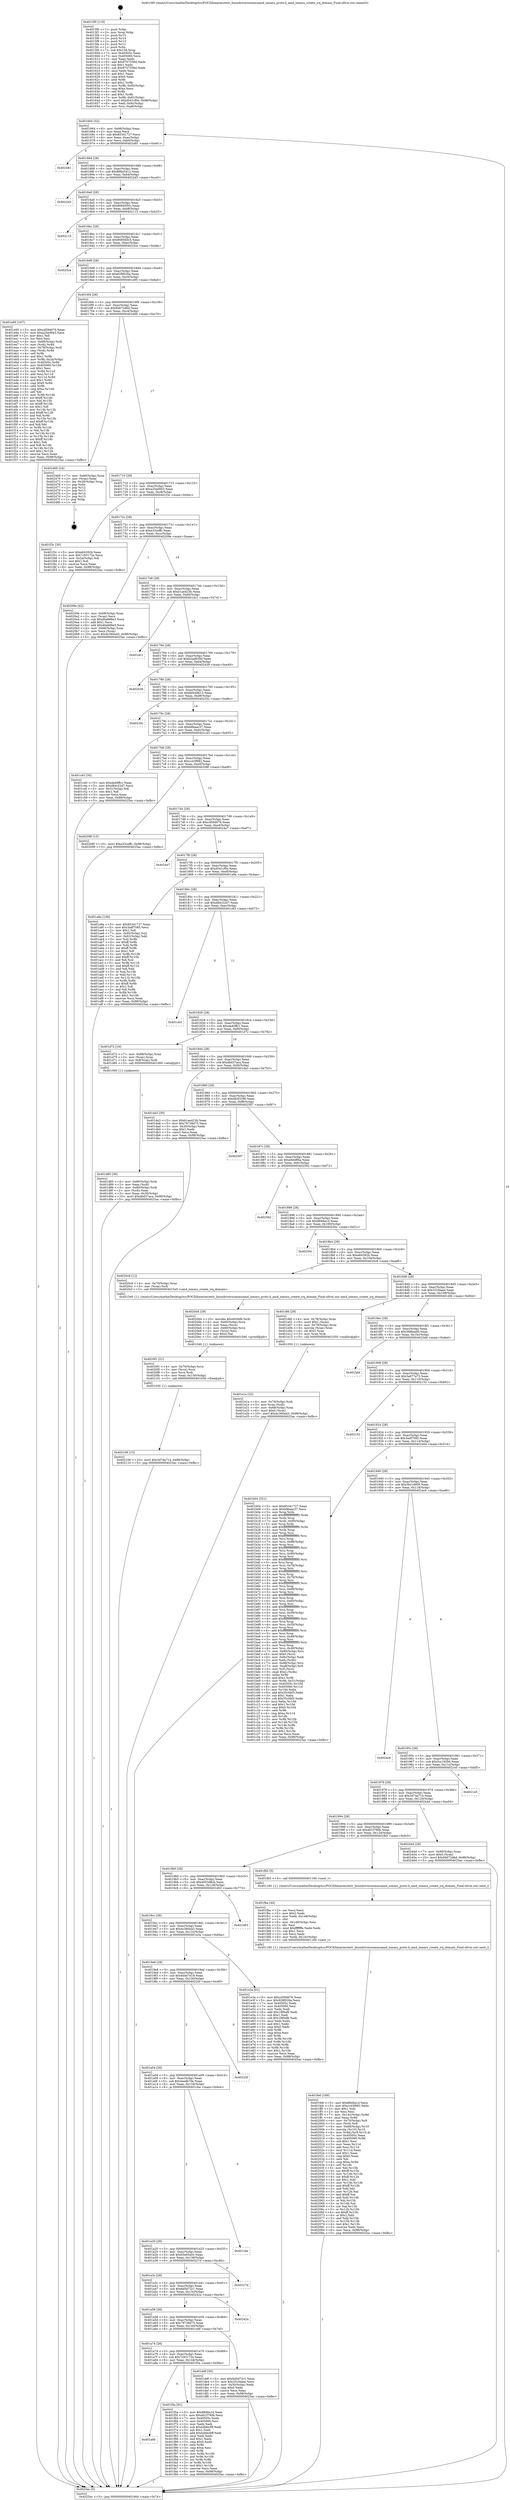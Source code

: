 digraph "0x4015f0" {
  label = "0x4015f0 (/mnt/c/Users/mathe/Desktop/tcc/POCII/binaries/extr_linuxdriversiommuamd_iommu_proto.h_amd_iommu_create_irq_domain_Final-ollvm.out::main(0))"
  labelloc = "t"
  node[shape=record]

  Entry [label="",width=0.3,height=0.3,shape=circle,fillcolor=black,style=filled]
  "0x401664" [label="{
     0x401664 [32]\l
     | [instrs]\l
     &nbsp;&nbsp;0x401664 \<+6\>: mov -0x98(%rbp),%eax\l
     &nbsp;&nbsp;0x40166a \<+2\>: mov %eax,%ecx\l
     &nbsp;&nbsp;0x40166c \<+6\>: sub $0x85341727,%ecx\l
     &nbsp;&nbsp;0x401672 \<+6\>: mov %eax,-0xac(%rbp)\l
     &nbsp;&nbsp;0x401678 \<+6\>: mov %ecx,-0xb0(%rbp)\l
     &nbsp;&nbsp;0x40167e \<+6\>: je 0000000000402481 \<main+0xe91\>\l
  }"]
  "0x402481" [label="{
     0x402481\l
  }", style=dashed]
  "0x401684" [label="{
     0x401684 [28]\l
     | [instrs]\l
     &nbsp;&nbsp;0x401684 \<+5\>: jmp 0000000000401689 \<main+0x99\>\l
     &nbsp;&nbsp;0x401689 \<+6\>: mov -0xac(%rbp),%eax\l
     &nbsp;&nbsp;0x40168f \<+5\>: sub $0x886a5412,%eax\l
     &nbsp;&nbsp;0x401694 \<+6\>: mov %eax,-0xb4(%rbp)\l
     &nbsp;&nbsp;0x40169a \<+6\>: je 00000000004022d3 \<main+0xce3\>\l
  }"]
  Exit [label="",width=0.3,height=0.3,shape=circle,fillcolor=black,style=filled,peripheries=2]
  "0x4022d3" [label="{
     0x4022d3\l
  }", style=dashed]
  "0x4016a0" [label="{
     0x4016a0 [28]\l
     | [instrs]\l
     &nbsp;&nbsp;0x4016a0 \<+5\>: jmp 00000000004016a5 \<main+0xb5\>\l
     &nbsp;&nbsp;0x4016a5 \<+6\>: mov -0xac(%rbp),%eax\l
     &nbsp;&nbsp;0x4016ab \<+5\>: sub $0x9084050c,%eax\l
     &nbsp;&nbsp;0x4016b0 \<+6\>: mov %eax,-0xb8(%rbp)\l
     &nbsp;&nbsp;0x4016b6 \<+6\>: je 0000000000402115 \<main+0xb25\>\l
  }"]
  "0x402106" [label="{
     0x402106 [15]\l
     | [instrs]\l
     &nbsp;&nbsp;0x402106 \<+10\>: movl $0x3d74a714,-0x98(%rbp)\l
     &nbsp;&nbsp;0x402110 \<+5\>: jmp 00000000004025ac \<main+0xfbc\>\l
  }"]
  "0x402115" [label="{
     0x402115\l
  }", style=dashed]
  "0x4016bc" [label="{
     0x4016bc [28]\l
     | [instrs]\l
     &nbsp;&nbsp;0x4016bc \<+5\>: jmp 00000000004016c1 \<main+0xd1\>\l
     &nbsp;&nbsp;0x4016c1 \<+6\>: mov -0xac(%rbp),%eax\l
     &nbsp;&nbsp;0x4016c7 \<+5\>: sub $0x908560c5,%eax\l
     &nbsp;&nbsp;0x4016cc \<+6\>: mov %eax,-0xbc(%rbp)\l
     &nbsp;&nbsp;0x4016d2 \<+6\>: je 00000000004023ce \<main+0xdde\>\l
  }"]
  "0x4020f1" [label="{
     0x4020f1 [21]\l
     | [instrs]\l
     &nbsp;&nbsp;0x4020f1 \<+4\>: mov -0x70(%rbp),%rcx\l
     &nbsp;&nbsp;0x4020f5 \<+3\>: mov (%rcx),%rcx\l
     &nbsp;&nbsp;0x4020f8 \<+3\>: mov %rcx,%rdi\l
     &nbsp;&nbsp;0x4020fb \<+6\>: mov %eax,-0x150(%rbp)\l
     &nbsp;&nbsp;0x402101 \<+5\>: call 0000000000401030 \<free@plt\>\l
     | [calls]\l
     &nbsp;&nbsp;0x401030 \{1\} (unknown)\l
  }"]
  "0x4023ce" [label="{
     0x4023ce\l
  }", style=dashed]
  "0x4016d8" [label="{
     0x4016d8 [28]\l
     | [instrs]\l
     &nbsp;&nbsp;0x4016d8 \<+5\>: jmp 00000000004016dd \<main+0xed\>\l
     &nbsp;&nbsp;0x4016dd \<+6\>: mov -0xac(%rbp),%eax\l
     &nbsp;&nbsp;0x4016e3 \<+5\>: sub $0x928f026a,%eax\l
     &nbsp;&nbsp;0x4016e8 \<+6\>: mov %eax,-0xc0(%rbp)\l
     &nbsp;&nbsp;0x4016ee \<+6\>: je 0000000000401e95 \<main+0x8a5\>\l
  }"]
  "0x4020d4" [label="{
     0x4020d4 [29]\l
     | [instrs]\l
     &nbsp;&nbsp;0x4020d4 \<+10\>: movabs $0x4030d6,%rdi\l
     &nbsp;&nbsp;0x4020de \<+4\>: mov -0x60(%rbp),%rcx\l
     &nbsp;&nbsp;0x4020e2 \<+2\>: mov %eax,(%rcx)\l
     &nbsp;&nbsp;0x4020e4 \<+4\>: mov -0x60(%rbp),%rcx\l
     &nbsp;&nbsp;0x4020e8 \<+2\>: mov (%rcx),%esi\l
     &nbsp;&nbsp;0x4020ea \<+2\>: mov $0x0,%al\l
     &nbsp;&nbsp;0x4020ec \<+5\>: call 0000000000401040 \<printf@plt\>\l
     | [calls]\l
     &nbsp;&nbsp;0x401040 \{1\} (unknown)\l
  }"]
  "0x401e95" [label="{
     0x401e95 [167]\l
     | [instrs]\l
     &nbsp;&nbsp;0x401e95 \<+5\>: mov $0xcd594676,%eax\l
     &nbsp;&nbsp;0x401e9a \<+5\>: mov $0xa25ed943,%ecx\l
     &nbsp;&nbsp;0x401e9f \<+2\>: mov $0x1,%dl\l
     &nbsp;&nbsp;0x401ea1 \<+2\>: xor %esi,%esi\l
     &nbsp;&nbsp;0x401ea3 \<+4\>: mov -0x68(%rbp),%rdi\l
     &nbsp;&nbsp;0x401ea7 \<+3\>: mov (%rdi),%r8d\l
     &nbsp;&nbsp;0x401eaa \<+4\>: mov -0x78(%rbp),%rdi\l
     &nbsp;&nbsp;0x401eae \<+3\>: cmp (%rdi),%r8d\l
     &nbsp;&nbsp;0x401eb1 \<+4\>: setl %r9b\l
     &nbsp;&nbsp;0x401eb5 \<+4\>: and $0x1,%r9b\l
     &nbsp;&nbsp;0x401eb9 \<+4\>: mov %r9b,-0x2a(%rbp)\l
     &nbsp;&nbsp;0x401ebd \<+8\>: mov 0x40505c,%r8d\l
     &nbsp;&nbsp;0x401ec5 \<+8\>: mov 0x405060,%r10d\l
     &nbsp;&nbsp;0x401ecd \<+3\>: sub $0x1,%esi\l
     &nbsp;&nbsp;0x401ed0 \<+3\>: mov %r8d,%r11d\l
     &nbsp;&nbsp;0x401ed3 \<+3\>: add %esi,%r11d\l
     &nbsp;&nbsp;0x401ed6 \<+4\>: imul %r11d,%r8d\l
     &nbsp;&nbsp;0x401eda \<+4\>: and $0x1,%r8d\l
     &nbsp;&nbsp;0x401ede \<+4\>: cmp $0x0,%r8d\l
     &nbsp;&nbsp;0x401ee2 \<+4\>: sete %r9b\l
     &nbsp;&nbsp;0x401ee6 \<+4\>: cmp $0xa,%r10d\l
     &nbsp;&nbsp;0x401eea \<+3\>: setl %bl\l
     &nbsp;&nbsp;0x401eed \<+3\>: mov %r9b,%r14b\l
     &nbsp;&nbsp;0x401ef0 \<+4\>: xor $0xff,%r14b\l
     &nbsp;&nbsp;0x401ef4 \<+3\>: mov %bl,%r15b\l
     &nbsp;&nbsp;0x401ef7 \<+4\>: xor $0xff,%r15b\l
     &nbsp;&nbsp;0x401efb \<+3\>: xor $0x1,%dl\l
     &nbsp;&nbsp;0x401efe \<+3\>: mov %r14b,%r12b\l
     &nbsp;&nbsp;0x401f01 \<+4\>: and $0xff,%r12b\l
     &nbsp;&nbsp;0x401f05 \<+3\>: and %dl,%r9b\l
     &nbsp;&nbsp;0x401f08 \<+3\>: mov %r15b,%r13b\l
     &nbsp;&nbsp;0x401f0b \<+4\>: and $0xff,%r13b\l
     &nbsp;&nbsp;0x401f0f \<+2\>: and %dl,%bl\l
     &nbsp;&nbsp;0x401f11 \<+3\>: or %r9b,%r12b\l
     &nbsp;&nbsp;0x401f14 \<+3\>: or %bl,%r13b\l
     &nbsp;&nbsp;0x401f17 \<+3\>: xor %r13b,%r12b\l
     &nbsp;&nbsp;0x401f1a \<+3\>: or %r15b,%r14b\l
     &nbsp;&nbsp;0x401f1d \<+4\>: xor $0xff,%r14b\l
     &nbsp;&nbsp;0x401f21 \<+3\>: or $0x1,%dl\l
     &nbsp;&nbsp;0x401f24 \<+3\>: and %dl,%r14b\l
     &nbsp;&nbsp;0x401f27 \<+3\>: or %r14b,%r12b\l
     &nbsp;&nbsp;0x401f2a \<+4\>: test $0x1,%r12b\l
     &nbsp;&nbsp;0x401f2e \<+3\>: cmovne %ecx,%eax\l
     &nbsp;&nbsp;0x401f31 \<+6\>: mov %eax,-0x98(%rbp)\l
     &nbsp;&nbsp;0x401f37 \<+5\>: jmp 00000000004025ac \<main+0xfbc\>\l
  }"]
  "0x4016f4" [label="{
     0x4016f4 [28]\l
     | [instrs]\l
     &nbsp;&nbsp;0x4016f4 \<+5\>: jmp 00000000004016f9 \<main+0x109\>\l
     &nbsp;&nbsp;0x4016f9 \<+6\>: mov -0xac(%rbp),%eax\l
     &nbsp;&nbsp;0x4016ff \<+5\>: sub $0x94672d6d,%eax\l
     &nbsp;&nbsp;0x401704 \<+6\>: mov %eax,-0xc4(%rbp)\l
     &nbsp;&nbsp;0x40170a \<+6\>: je 0000000000402469 \<main+0xe79\>\l
  }"]
  "0x401fe6" [label="{
     0x401fe6 [169]\l
     | [instrs]\l
     &nbsp;&nbsp;0x401fe6 \<+5\>: mov $0x8846a1d,%ecx\l
     &nbsp;&nbsp;0x401feb \<+5\>: mov $0xcc43f982,%edx\l
     &nbsp;&nbsp;0x401ff0 \<+3\>: mov $0x1,%dil\l
     &nbsp;&nbsp;0x401ff3 \<+2\>: xor %esi,%esi\l
     &nbsp;&nbsp;0x401ff5 \<+7\>: mov -0x14c(%rbp),%r8d\l
     &nbsp;&nbsp;0x401ffc \<+4\>: imul %eax,%r8d\l
     &nbsp;&nbsp;0x402000 \<+4\>: mov -0x70(%rbp),%r9\l
     &nbsp;&nbsp;0x402004 \<+3\>: mov (%r9),%r9\l
     &nbsp;&nbsp;0x402007 \<+4\>: mov -0x68(%rbp),%r10\l
     &nbsp;&nbsp;0x40200b \<+3\>: movslq (%r10),%r10\l
     &nbsp;&nbsp;0x40200e \<+4\>: mov %r8d,(%r9,%r10,4)\l
     &nbsp;&nbsp;0x402012 \<+7\>: mov 0x40505c,%eax\l
     &nbsp;&nbsp;0x402019 \<+8\>: mov 0x405060,%r8d\l
     &nbsp;&nbsp;0x402021 \<+3\>: sub $0x1,%esi\l
     &nbsp;&nbsp;0x402024 \<+3\>: mov %eax,%r11d\l
     &nbsp;&nbsp;0x402027 \<+3\>: add %esi,%r11d\l
     &nbsp;&nbsp;0x40202a \<+4\>: imul %r11d,%eax\l
     &nbsp;&nbsp;0x40202e \<+3\>: and $0x1,%eax\l
     &nbsp;&nbsp;0x402031 \<+3\>: cmp $0x0,%eax\l
     &nbsp;&nbsp;0x402034 \<+3\>: sete %bl\l
     &nbsp;&nbsp;0x402037 \<+4\>: cmp $0xa,%r8d\l
     &nbsp;&nbsp;0x40203b \<+4\>: setl %r14b\l
     &nbsp;&nbsp;0x40203f \<+3\>: mov %bl,%r15b\l
     &nbsp;&nbsp;0x402042 \<+4\>: xor $0xff,%r15b\l
     &nbsp;&nbsp;0x402046 \<+3\>: mov %r14b,%r12b\l
     &nbsp;&nbsp;0x402049 \<+4\>: xor $0xff,%r12b\l
     &nbsp;&nbsp;0x40204d \<+4\>: xor $0x1,%dil\l
     &nbsp;&nbsp;0x402051 \<+3\>: mov %r15b,%r13b\l
     &nbsp;&nbsp;0x402054 \<+4\>: and $0xff,%r13b\l
     &nbsp;&nbsp;0x402058 \<+3\>: and %dil,%bl\l
     &nbsp;&nbsp;0x40205b \<+3\>: mov %r12b,%al\l
     &nbsp;&nbsp;0x40205e \<+2\>: and $0xff,%al\l
     &nbsp;&nbsp;0x402060 \<+3\>: and %dil,%r14b\l
     &nbsp;&nbsp;0x402063 \<+3\>: or %bl,%r13b\l
     &nbsp;&nbsp;0x402066 \<+3\>: or %r14b,%al\l
     &nbsp;&nbsp;0x402069 \<+3\>: xor %al,%r13b\l
     &nbsp;&nbsp;0x40206c \<+3\>: or %r12b,%r15b\l
     &nbsp;&nbsp;0x40206f \<+4\>: xor $0xff,%r15b\l
     &nbsp;&nbsp;0x402073 \<+4\>: or $0x1,%dil\l
     &nbsp;&nbsp;0x402077 \<+3\>: and %dil,%r15b\l
     &nbsp;&nbsp;0x40207a \<+3\>: or %r15b,%r13b\l
     &nbsp;&nbsp;0x40207d \<+4\>: test $0x1,%r13b\l
     &nbsp;&nbsp;0x402081 \<+3\>: cmovne %edx,%ecx\l
     &nbsp;&nbsp;0x402084 \<+6\>: mov %ecx,-0x98(%rbp)\l
     &nbsp;&nbsp;0x40208a \<+5\>: jmp 00000000004025ac \<main+0xfbc\>\l
  }"]
  "0x402469" [label="{
     0x402469 [24]\l
     | [instrs]\l
     &nbsp;&nbsp;0x402469 \<+7\>: mov -0x90(%rbp),%rax\l
     &nbsp;&nbsp;0x402470 \<+2\>: mov (%rax),%eax\l
     &nbsp;&nbsp;0x402472 \<+4\>: lea -0x28(%rbp),%rsp\l
     &nbsp;&nbsp;0x402476 \<+1\>: pop %rbx\l
     &nbsp;&nbsp;0x402477 \<+2\>: pop %r12\l
     &nbsp;&nbsp;0x402479 \<+2\>: pop %r13\l
     &nbsp;&nbsp;0x40247b \<+2\>: pop %r14\l
     &nbsp;&nbsp;0x40247d \<+2\>: pop %r15\l
     &nbsp;&nbsp;0x40247f \<+1\>: pop %rbp\l
     &nbsp;&nbsp;0x402480 \<+1\>: ret\l
  }"]
  "0x401710" [label="{
     0x401710 [28]\l
     | [instrs]\l
     &nbsp;&nbsp;0x401710 \<+5\>: jmp 0000000000401715 \<main+0x125\>\l
     &nbsp;&nbsp;0x401715 \<+6\>: mov -0xac(%rbp),%eax\l
     &nbsp;&nbsp;0x40171b \<+5\>: sub $0xa25ed943,%eax\l
     &nbsp;&nbsp;0x401720 \<+6\>: mov %eax,-0xc8(%rbp)\l
     &nbsp;&nbsp;0x401726 \<+6\>: je 0000000000401f3c \<main+0x94c\>\l
  }"]
  "0x401fba" [label="{
     0x401fba [44]\l
     | [instrs]\l
     &nbsp;&nbsp;0x401fba \<+2\>: xor %ecx,%ecx\l
     &nbsp;&nbsp;0x401fbc \<+5\>: mov $0x2,%edx\l
     &nbsp;&nbsp;0x401fc1 \<+6\>: mov %edx,-0x148(%rbp)\l
     &nbsp;&nbsp;0x401fc7 \<+1\>: cltd\l
     &nbsp;&nbsp;0x401fc8 \<+6\>: mov -0x148(%rbp),%esi\l
     &nbsp;&nbsp;0x401fce \<+2\>: idiv %esi\l
     &nbsp;&nbsp;0x401fd0 \<+6\>: imul $0xfffffffe,%edx,%edx\l
     &nbsp;&nbsp;0x401fd6 \<+3\>: sub $0x1,%ecx\l
     &nbsp;&nbsp;0x401fd9 \<+2\>: sub %ecx,%edx\l
     &nbsp;&nbsp;0x401fdb \<+6\>: mov %edx,-0x14c(%rbp)\l
     &nbsp;&nbsp;0x401fe1 \<+5\>: call 0000000000401160 \<next_i\>\l
     | [calls]\l
     &nbsp;&nbsp;0x401160 \{1\} (/mnt/c/Users/mathe/Desktop/tcc/POCII/binaries/extr_linuxdriversiommuamd_iommu_proto.h_amd_iommu_create_irq_domain_Final-ollvm.out::next_i)\l
  }"]
  "0x401f3c" [label="{
     0x401f3c [30]\l
     | [instrs]\l
     &nbsp;&nbsp;0x401f3c \<+5\>: mov $0xe64392b,%eax\l
     &nbsp;&nbsp;0x401f41 \<+5\>: mov $0x7c93172e,%ecx\l
     &nbsp;&nbsp;0x401f46 \<+3\>: mov -0x2a(%rbp),%dl\l
     &nbsp;&nbsp;0x401f49 \<+3\>: test $0x1,%dl\l
     &nbsp;&nbsp;0x401f4c \<+3\>: cmovne %ecx,%eax\l
     &nbsp;&nbsp;0x401f4f \<+6\>: mov %eax,-0x98(%rbp)\l
     &nbsp;&nbsp;0x401f55 \<+5\>: jmp 00000000004025ac \<main+0xfbc\>\l
  }"]
  "0x40172c" [label="{
     0x40172c [28]\l
     | [instrs]\l
     &nbsp;&nbsp;0x40172c \<+5\>: jmp 0000000000401731 \<main+0x141\>\l
     &nbsp;&nbsp;0x401731 \<+6\>: mov -0xac(%rbp),%eax\l
     &nbsp;&nbsp;0x401737 \<+5\>: sub $0xa33ceffc,%eax\l
     &nbsp;&nbsp;0x40173c \<+6\>: mov %eax,-0xcc(%rbp)\l
     &nbsp;&nbsp;0x401742 \<+6\>: je 000000000040209e \<main+0xaae\>\l
  }"]
  "0x401a90" [label="{
     0x401a90\l
  }", style=dashed]
  "0x40209e" [label="{
     0x40209e [42]\l
     | [instrs]\l
     &nbsp;&nbsp;0x40209e \<+4\>: mov -0x68(%rbp),%rax\l
     &nbsp;&nbsp;0x4020a2 \<+2\>: mov (%rax),%ecx\l
     &nbsp;&nbsp;0x4020a4 \<+6\>: sub $0xd0a686e3,%ecx\l
     &nbsp;&nbsp;0x4020aa \<+3\>: add $0x1,%ecx\l
     &nbsp;&nbsp;0x4020ad \<+6\>: add $0xd0a686e3,%ecx\l
     &nbsp;&nbsp;0x4020b3 \<+4\>: mov -0x68(%rbp),%rax\l
     &nbsp;&nbsp;0x4020b7 \<+2\>: mov %ecx,(%rax)\l
     &nbsp;&nbsp;0x4020b9 \<+10\>: movl $0x4c360a43,-0x98(%rbp)\l
     &nbsp;&nbsp;0x4020c3 \<+5\>: jmp 00000000004025ac \<main+0xfbc\>\l
  }"]
  "0x401748" [label="{
     0x401748 [28]\l
     | [instrs]\l
     &nbsp;&nbsp;0x401748 \<+5\>: jmp 000000000040174d \<main+0x15d\>\l
     &nbsp;&nbsp;0x40174d \<+6\>: mov -0xac(%rbp),%eax\l
     &nbsp;&nbsp;0x401753 \<+5\>: sub $0xb1ae423b,%eax\l
     &nbsp;&nbsp;0x401758 \<+6\>: mov %eax,-0xd0(%rbp)\l
     &nbsp;&nbsp;0x40175e \<+6\>: je 0000000000401dc1 \<main+0x7d1\>\l
  }"]
  "0x401f5a" [label="{
     0x401f5a [91]\l
     | [instrs]\l
     &nbsp;&nbsp;0x401f5a \<+5\>: mov $0x8846a1d,%eax\l
     &nbsp;&nbsp;0x401f5f \<+5\>: mov $0x401f790b,%ecx\l
     &nbsp;&nbsp;0x401f64 \<+7\>: mov 0x40505c,%edx\l
     &nbsp;&nbsp;0x401f6b \<+7\>: mov 0x405060,%esi\l
     &nbsp;&nbsp;0x401f72 \<+2\>: mov %edx,%edi\l
     &nbsp;&nbsp;0x401f74 \<+6\>: sub $0xb4bbc6ff,%edi\l
     &nbsp;&nbsp;0x401f7a \<+3\>: sub $0x1,%edi\l
     &nbsp;&nbsp;0x401f7d \<+6\>: add $0xb4bbc6ff,%edi\l
     &nbsp;&nbsp;0x401f83 \<+3\>: imul %edi,%edx\l
     &nbsp;&nbsp;0x401f86 \<+3\>: and $0x1,%edx\l
     &nbsp;&nbsp;0x401f89 \<+3\>: cmp $0x0,%edx\l
     &nbsp;&nbsp;0x401f8c \<+4\>: sete %r8b\l
     &nbsp;&nbsp;0x401f90 \<+3\>: cmp $0xa,%esi\l
     &nbsp;&nbsp;0x401f93 \<+4\>: setl %r9b\l
     &nbsp;&nbsp;0x401f97 \<+3\>: mov %r8b,%r10b\l
     &nbsp;&nbsp;0x401f9a \<+3\>: and %r9b,%r10b\l
     &nbsp;&nbsp;0x401f9d \<+3\>: xor %r9b,%r8b\l
     &nbsp;&nbsp;0x401fa0 \<+3\>: or %r8b,%r10b\l
     &nbsp;&nbsp;0x401fa3 \<+4\>: test $0x1,%r10b\l
     &nbsp;&nbsp;0x401fa7 \<+3\>: cmovne %ecx,%eax\l
     &nbsp;&nbsp;0x401faa \<+6\>: mov %eax,-0x98(%rbp)\l
     &nbsp;&nbsp;0x401fb0 \<+5\>: jmp 00000000004025ac \<main+0xfbc\>\l
  }"]
  "0x401dc1" [label="{
     0x401dc1\l
  }", style=dashed]
  "0x401764" [label="{
     0x401764 [28]\l
     | [instrs]\l
     &nbsp;&nbsp;0x401764 \<+5\>: jmp 0000000000401769 \<main+0x179\>\l
     &nbsp;&nbsp;0x401769 \<+6\>: mov -0xac(%rbp),%eax\l
     &nbsp;&nbsp;0x40176f \<+5\>: sub $0xb2ad639d,%eax\l
     &nbsp;&nbsp;0x401774 \<+6\>: mov %eax,-0xd4(%rbp)\l
     &nbsp;&nbsp;0x40177a \<+6\>: je 0000000000402439 \<main+0xe49\>\l
  }"]
  "0x401e1a" [label="{
     0x401e1a [32]\l
     | [instrs]\l
     &nbsp;&nbsp;0x401e1a \<+4\>: mov -0x70(%rbp),%rdi\l
     &nbsp;&nbsp;0x401e1e \<+3\>: mov %rax,(%rdi)\l
     &nbsp;&nbsp;0x401e21 \<+4\>: mov -0x68(%rbp),%rax\l
     &nbsp;&nbsp;0x401e25 \<+6\>: movl $0x0,(%rax)\l
     &nbsp;&nbsp;0x401e2b \<+10\>: movl $0x4c360a43,-0x98(%rbp)\l
     &nbsp;&nbsp;0x401e35 \<+5\>: jmp 00000000004025ac \<main+0xfbc\>\l
  }"]
  "0x402439" [label="{
     0x402439\l
  }", style=dashed]
  "0x401780" [label="{
     0x401780 [28]\l
     | [instrs]\l
     &nbsp;&nbsp;0x401780 \<+5\>: jmp 0000000000401785 \<main+0x195\>\l
     &nbsp;&nbsp;0x401785 \<+6\>: mov -0xac(%rbp),%eax\l
     &nbsp;&nbsp;0x40178b \<+5\>: sub $0xb6b49b13,%eax\l
     &nbsp;&nbsp;0x401790 \<+6\>: mov %eax,-0xd8(%rbp)\l
     &nbsp;&nbsp;0x401796 \<+6\>: je 000000000040235c \<main+0xd6c\>\l
  }"]
  "0x401a74" [label="{
     0x401a74 [28]\l
     | [instrs]\l
     &nbsp;&nbsp;0x401a74 \<+5\>: jmp 0000000000401a79 \<main+0x489\>\l
     &nbsp;&nbsp;0x401a79 \<+6\>: mov -0xac(%rbp),%eax\l
     &nbsp;&nbsp;0x401a7f \<+5\>: sub $0x7c93172e,%eax\l
     &nbsp;&nbsp;0x401a84 \<+6\>: mov %eax,-0x144(%rbp)\l
     &nbsp;&nbsp;0x401a8a \<+6\>: je 0000000000401f5a \<main+0x96a\>\l
  }"]
  "0x40235c" [label="{
     0x40235c\l
  }", style=dashed]
  "0x40179c" [label="{
     0x40179c [28]\l
     | [instrs]\l
     &nbsp;&nbsp;0x40179c \<+5\>: jmp 00000000004017a1 \<main+0x1b1\>\l
     &nbsp;&nbsp;0x4017a1 \<+6\>: mov -0xac(%rbp),%eax\l
     &nbsp;&nbsp;0x4017a7 \<+5\>: sub $0xb8baac37,%eax\l
     &nbsp;&nbsp;0x4017ac \<+6\>: mov %eax,-0xdc(%rbp)\l
     &nbsp;&nbsp;0x4017b2 \<+6\>: je 0000000000401c45 \<main+0x655\>\l
  }"]
  "0x401ddf" [label="{
     0x401ddf [30]\l
     | [instrs]\l
     &nbsp;&nbsp;0x401ddf \<+5\>: mov $0x6d5d72c1,%eax\l
     &nbsp;&nbsp;0x401de4 \<+5\>: mov $0x331fdaee,%ecx\l
     &nbsp;&nbsp;0x401de9 \<+3\>: mov -0x30(%rbp),%edx\l
     &nbsp;&nbsp;0x401dec \<+3\>: cmp $0x0,%edx\l
     &nbsp;&nbsp;0x401def \<+3\>: cmove %ecx,%eax\l
     &nbsp;&nbsp;0x401df2 \<+6\>: mov %eax,-0x98(%rbp)\l
     &nbsp;&nbsp;0x401df8 \<+5\>: jmp 00000000004025ac \<main+0xfbc\>\l
  }"]
  "0x401c45" [label="{
     0x401c45 [30]\l
     | [instrs]\l
     &nbsp;&nbsp;0x401c45 \<+5\>: mov $0xda40ffc1,%eax\l
     &nbsp;&nbsp;0x401c4a \<+5\>: mov $0xd84c22d7,%ecx\l
     &nbsp;&nbsp;0x401c4f \<+3\>: mov -0x31(%rbp),%dl\l
     &nbsp;&nbsp;0x401c52 \<+3\>: test $0x1,%dl\l
     &nbsp;&nbsp;0x401c55 \<+3\>: cmovne %ecx,%eax\l
     &nbsp;&nbsp;0x401c58 \<+6\>: mov %eax,-0x98(%rbp)\l
     &nbsp;&nbsp;0x401c5e \<+5\>: jmp 00000000004025ac \<main+0xfbc\>\l
  }"]
  "0x4017b8" [label="{
     0x4017b8 [28]\l
     | [instrs]\l
     &nbsp;&nbsp;0x4017b8 \<+5\>: jmp 00000000004017bd \<main+0x1cd\>\l
     &nbsp;&nbsp;0x4017bd \<+6\>: mov -0xac(%rbp),%eax\l
     &nbsp;&nbsp;0x4017c3 \<+5\>: sub $0xcc43f982,%eax\l
     &nbsp;&nbsp;0x4017c8 \<+6\>: mov %eax,-0xe0(%rbp)\l
     &nbsp;&nbsp;0x4017ce \<+6\>: je 000000000040208f \<main+0xa9f\>\l
  }"]
  "0x401a58" [label="{
     0x401a58 [28]\l
     | [instrs]\l
     &nbsp;&nbsp;0x401a58 \<+5\>: jmp 0000000000401a5d \<main+0x46d\>\l
     &nbsp;&nbsp;0x401a5d \<+6\>: mov -0xac(%rbp),%eax\l
     &nbsp;&nbsp;0x401a63 \<+5\>: sub $0x79738d75,%eax\l
     &nbsp;&nbsp;0x401a68 \<+6\>: mov %eax,-0x140(%rbp)\l
     &nbsp;&nbsp;0x401a6e \<+6\>: je 0000000000401ddf \<main+0x7ef\>\l
  }"]
  "0x40208f" [label="{
     0x40208f [15]\l
     | [instrs]\l
     &nbsp;&nbsp;0x40208f \<+10\>: movl $0xa33ceffc,-0x98(%rbp)\l
     &nbsp;&nbsp;0x402099 \<+5\>: jmp 00000000004025ac \<main+0xfbc\>\l
  }"]
  "0x4017d4" [label="{
     0x4017d4 [28]\l
     | [instrs]\l
     &nbsp;&nbsp;0x4017d4 \<+5\>: jmp 00000000004017d9 \<main+0x1e9\>\l
     &nbsp;&nbsp;0x4017d9 \<+6\>: mov -0xac(%rbp),%eax\l
     &nbsp;&nbsp;0x4017df \<+5\>: sub $0xcd594676,%eax\l
     &nbsp;&nbsp;0x4017e4 \<+6\>: mov %eax,-0xe4(%rbp)\l
     &nbsp;&nbsp;0x4017ea \<+6\>: je 00000000004024e7 \<main+0xef7\>\l
  }"]
  "0x40242a" [label="{
     0x40242a\l
  }", style=dashed]
  "0x4024e7" [label="{
     0x4024e7\l
  }", style=dashed]
  "0x4017f0" [label="{
     0x4017f0 [28]\l
     | [instrs]\l
     &nbsp;&nbsp;0x4017f0 \<+5\>: jmp 00000000004017f5 \<main+0x205\>\l
     &nbsp;&nbsp;0x4017f5 \<+6\>: mov -0xac(%rbp),%eax\l
     &nbsp;&nbsp;0x4017fb \<+5\>: sub $0xd541cf0e,%eax\l
     &nbsp;&nbsp;0x401800 \<+6\>: mov %eax,-0xe8(%rbp)\l
     &nbsp;&nbsp;0x401806 \<+6\>: je 0000000000401a9a \<main+0x4aa\>\l
  }"]
  "0x401a3c" [label="{
     0x401a3c [28]\l
     | [instrs]\l
     &nbsp;&nbsp;0x401a3c \<+5\>: jmp 0000000000401a41 \<main+0x451\>\l
     &nbsp;&nbsp;0x401a41 \<+6\>: mov -0xac(%rbp),%eax\l
     &nbsp;&nbsp;0x401a47 \<+5\>: sub $0x6d5d72c1,%eax\l
     &nbsp;&nbsp;0x401a4c \<+6\>: mov %eax,-0x13c(%rbp)\l
     &nbsp;&nbsp;0x401a52 \<+6\>: je 000000000040242a \<main+0xe3a\>\l
  }"]
  "0x401a9a" [label="{
     0x401a9a [106]\l
     | [instrs]\l
     &nbsp;&nbsp;0x401a9a \<+5\>: mov $0x85341727,%eax\l
     &nbsp;&nbsp;0x401a9f \<+5\>: mov $0x3adf7085,%ecx\l
     &nbsp;&nbsp;0x401aa4 \<+2\>: mov $0x1,%dl\l
     &nbsp;&nbsp;0x401aa6 \<+7\>: mov -0x92(%rbp),%sil\l
     &nbsp;&nbsp;0x401aad \<+7\>: mov -0x91(%rbp),%dil\l
     &nbsp;&nbsp;0x401ab4 \<+3\>: mov %sil,%r8b\l
     &nbsp;&nbsp;0x401ab7 \<+4\>: xor $0xff,%r8b\l
     &nbsp;&nbsp;0x401abb \<+3\>: mov %dil,%r9b\l
     &nbsp;&nbsp;0x401abe \<+4\>: xor $0xff,%r9b\l
     &nbsp;&nbsp;0x401ac2 \<+3\>: xor $0x1,%dl\l
     &nbsp;&nbsp;0x401ac5 \<+3\>: mov %r8b,%r10b\l
     &nbsp;&nbsp;0x401ac8 \<+4\>: and $0xff,%r10b\l
     &nbsp;&nbsp;0x401acc \<+3\>: and %dl,%sil\l
     &nbsp;&nbsp;0x401acf \<+3\>: mov %r9b,%r11b\l
     &nbsp;&nbsp;0x401ad2 \<+4\>: and $0xff,%r11b\l
     &nbsp;&nbsp;0x401ad6 \<+3\>: and %dl,%dil\l
     &nbsp;&nbsp;0x401ad9 \<+3\>: or %sil,%r10b\l
     &nbsp;&nbsp;0x401adc \<+3\>: or %dil,%r11b\l
     &nbsp;&nbsp;0x401adf \<+3\>: xor %r11b,%r10b\l
     &nbsp;&nbsp;0x401ae2 \<+3\>: or %r9b,%r8b\l
     &nbsp;&nbsp;0x401ae5 \<+4\>: xor $0xff,%r8b\l
     &nbsp;&nbsp;0x401ae9 \<+3\>: or $0x1,%dl\l
     &nbsp;&nbsp;0x401aec \<+3\>: and %dl,%r8b\l
     &nbsp;&nbsp;0x401aef \<+3\>: or %r8b,%r10b\l
     &nbsp;&nbsp;0x401af2 \<+4\>: test $0x1,%r10b\l
     &nbsp;&nbsp;0x401af6 \<+3\>: cmovne %ecx,%eax\l
     &nbsp;&nbsp;0x401af9 \<+6\>: mov %eax,-0x98(%rbp)\l
     &nbsp;&nbsp;0x401aff \<+5\>: jmp 00000000004025ac \<main+0xfbc\>\l
  }"]
  "0x40180c" [label="{
     0x40180c [28]\l
     | [instrs]\l
     &nbsp;&nbsp;0x40180c \<+5\>: jmp 0000000000401811 \<main+0x221\>\l
     &nbsp;&nbsp;0x401811 \<+6\>: mov -0xac(%rbp),%eax\l
     &nbsp;&nbsp;0x401817 \<+5\>: sub $0xd84c22d7,%eax\l
     &nbsp;&nbsp;0x40181c \<+6\>: mov %eax,-0xec(%rbp)\l
     &nbsp;&nbsp;0x401822 \<+6\>: je 0000000000401c63 \<main+0x673\>\l
  }"]
  "0x4025ac" [label="{
     0x4025ac [5]\l
     | [instrs]\l
     &nbsp;&nbsp;0x4025ac \<+5\>: jmp 0000000000401664 \<main+0x74\>\l
  }"]
  "0x4015f0" [label="{
     0x4015f0 [116]\l
     | [instrs]\l
     &nbsp;&nbsp;0x4015f0 \<+1\>: push %rbp\l
     &nbsp;&nbsp;0x4015f1 \<+3\>: mov %rsp,%rbp\l
     &nbsp;&nbsp;0x4015f4 \<+2\>: push %r15\l
     &nbsp;&nbsp;0x4015f6 \<+2\>: push %r14\l
     &nbsp;&nbsp;0x4015f8 \<+2\>: push %r13\l
     &nbsp;&nbsp;0x4015fa \<+2\>: push %r12\l
     &nbsp;&nbsp;0x4015fc \<+1\>: push %rbx\l
     &nbsp;&nbsp;0x4015fd \<+7\>: sub $0x158,%rsp\l
     &nbsp;&nbsp;0x401604 \<+7\>: mov 0x40505c,%eax\l
     &nbsp;&nbsp;0x40160b \<+7\>: mov 0x405060,%ecx\l
     &nbsp;&nbsp;0x401612 \<+2\>: mov %eax,%edx\l
     &nbsp;&nbsp;0x401614 \<+6\>: add $0x9707556d,%edx\l
     &nbsp;&nbsp;0x40161a \<+3\>: sub $0x1,%edx\l
     &nbsp;&nbsp;0x40161d \<+6\>: sub $0x9707556d,%edx\l
     &nbsp;&nbsp;0x401623 \<+3\>: imul %edx,%eax\l
     &nbsp;&nbsp;0x401626 \<+3\>: and $0x1,%eax\l
     &nbsp;&nbsp;0x401629 \<+3\>: cmp $0x0,%eax\l
     &nbsp;&nbsp;0x40162c \<+4\>: sete %r8b\l
     &nbsp;&nbsp;0x401630 \<+4\>: and $0x1,%r8b\l
     &nbsp;&nbsp;0x401634 \<+7\>: mov %r8b,-0x92(%rbp)\l
     &nbsp;&nbsp;0x40163b \<+3\>: cmp $0xa,%ecx\l
     &nbsp;&nbsp;0x40163e \<+4\>: setl %r8b\l
     &nbsp;&nbsp;0x401642 \<+4\>: and $0x1,%r8b\l
     &nbsp;&nbsp;0x401646 \<+7\>: mov %r8b,-0x91(%rbp)\l
     &nbsp;&nbsp;0x40164d \<+10\>: movl $0xd541cf0e,-0x98(%rbp)\l
     &nbsp;&nbsp;0x401657 \<+6\>: mov %edi,-0x9c(%rbp)\l
     &nbsp;&nbsp;0x40165d \<+7\>: mov %rsi,-0xa8(%rbp)\l
  }"]
  "0x40227d" [label="{
     0x40227d\l
  }", style=dashed]
  "0x401c63" [label="{
     0x401c63\l
  }", style=dashed]
  "0x401828" [label="{
     0x401828 [28]\l
     | [instrs]\l
     &nbsp;&nbsp;0x401828 \<+5\>: jmp 000000000040182d \<main+0x23d\>\l
     &nbsp;&nbsp;0x40182d \<+6\>: mov -0xac(%rbp),%eax\l
     &nbsp;&nbsp;0x401833 \<+5\>: sub $0xda40ffc1,%eax\l
     &nbsp;&nbsp;0x401838 \<+6\>: mov %eax,-0xf0(%rbp)\l
     &nbsp;&nbsp;0x40183e \<+6\>: je 0000000000401d72 \<main+0x782\>\l
  }"]
  "0x401a20" [label="{
     0x401a20 [28]\l
     | [instrs]\l
     &nbsp;&nbsp;0x401a20 \<+5\>: jmp 0000000000401a25 \<main+0x435\>\l
     &nbsp;&nbsp;0x401a25 \<+6\>: mov -0xac(%rbp),%eax\l
     &nbsp;&nbsp;0x401a2b \<+5\>: sub $0x65e65a0c,%eax\l
     &nbsp;&nbsp;0x401a30 \<+6\>: mov %eax,-0x138(%rbp)\l
     &nbsp;&nbsp;0x401a36 \<+6\>: je 000000000040227d \<main+0xc8d\>\l
  }"]
  "0x401d72" [label="{
     0x401d72 [19]\l
     | [instrs]\l
     &nbsp;&nbsp;0x401d72 \<+7\>: mov -0x88(%rbp),%rax\l
     &nbsp;&nbsp;0x401d79 \<+3\>: mov (%rax),%rax\l
     &nbsp;&nbsp;0x401d7c \<+4\>: mov 0x8(%rax),%rdi\l
     &nbsp;&nbsp;0x401d80 \<+5\>: call 0000000000401060 \<atoi@plt\>\l
     | [calls]\l
     &nbsp;&nbsp;0x401060 \{1\} (unknown)\l
  }"]
  "0x401844" [label="{
     0x401844 [28]\l
     | [instrs]\l
     &nbsp;&nbsp;0x401844 \<+5\>: jmp 0000000000401849 \<main+0x259\>\l
     &nbsp;&nbsp;0x401849 \<+6\>: mov -0xac(%rbp),%eax\l
     &nbsp;&nbsp;0x40184f \<+5\>: sub $0xdbd37aca,%eax\l
     &nbsp;&nbsp;0x401854 \<+6\>: mov %eax,-0xf4(%rbp)\l
     &nbsp;&nbsp;0x40185a \<+6\>: je 0000000000401da3 \<main+0x7b3\>\l
  }"]
  "0x401cbe" [label="{
     0x401cbe\l
  }", style=dashed]
  "0x401da3" [label="{
     0x401da3 [30]\l
     | [instrs]\l
     &nbsp;&nbsp;0x401da3 \<+5\>: mov $0xb1ae423b,%eax\l
     &nbsp;&nbsp;0x401da8 \<+5\>: mov $0x79738d75,%ecx\l
     &nbsp;&nbsp;0x401dad \<+3\>: mov -0x30(%rbp),%edx\l
     &nbsp;&nbsp;0x401db0 \<+3\>: cmp $0x1,%edx\l
     &nbsp;&nbsp;0x401db3 \<+3\>: cmovl %ecx,%eax\l
     &nbsp;&nbsp;0x401db6 \<+6\>: mov %eax,-0x98(%rbp)\l
     &nbsp;&nbsp;0x401dbc \<+5\>: jmp 00000000004025ac \<main+0xfbc\>\l
  }"]
  "0x401860" [label="{
     0x401860 [28]\l
     | [instrs]\l
     &nbsp;&nbsp;0x401860 \<+5\>: jmp 0000000000401865 \<main+0x275\>\l
     &nbsp;&nbsp;0x401865 \<+6\>: mov -0xac(%rbp),%eax\l
     &nbsp;&nbsp;0x40186b \<+5\>: sub $0xdfc93296,%eax\l
     &nbsp;&nbsp;0x401870 \<+6\>: mov %eax,-0xf8(%rbp)\l
     &nbsp;&nbsp;0x401876 \<+6\>: je 0000000000402587 \<main+0xf97\>\l
  }"]
  "0x401a04" [label="{
     0x401a04 [28]\l
     | [instrs]\l
     &nbsp;&nbsp;0x401a04 \<+5\>: jmp 0000000000401a09 \<main+0x419\>\l
     &nbsp;&nbsp;0x401a09 \<+6\>: mov -0xac(%rbp),%eax\l
     &nbsp;&nbsp;0x401a0f \<+5\>: sub $0x4eedb70e,%eax\l
     &nbsp;&nbsp;0x401a14 \<+6\>: mov %eax,-0x134(%rbp)\l
     &nbsp;&nbsp;0x401a1a \<+6\>: je 0000000000401cbe \<main+0x6ce\>\l
  }"]
  "0x402587" [label="{
     0x402587\l
  }", style=dashed]
  "0x40187c" [label="{
     0x40187c [28]\l
     | [instrs]\l
     &nbsp;&nbsp;0x40187c \<+5\>: jmp 0000000000401881 \<main+0x291\>\l
     &nbsp;&nbsp;0x401881 \<+6\>: mov -0xac(%rbp),%eax\l
     &nbsp;&nbsp;0x401887 \<+5\>: sub $0xe9d4ff4a,%eax\l
     &nbsp;&nbsp;0x40188c \<+6\>: mov %eax,-0xfc(%rbp)\l
     &nbsp;&nbsp;0x401892 \<+6\>: je 0000000000402562 \<main+0xf72\>\l
  }"]
  "0x40225f" [label="{
     0x40225f\l
  }", style=dashed]
  "0x402562" [label="{
     0x402562\l
  }", style=dashed]
  "0x401898" [label="{
     0x401898 [28]\l
     | [instrs]\l
     &nbsp;&nbsp;0x401898 \<+5\>: jmp 000000000040189d \<main+0x2ad\>\l
     &nbsp;&nbsp;0x40189d \<+6\>: mov -0xac(%rbp),%eax\l
     &nbsp;&nbsp;0x4018a3 \<+5\>: sub $0x8846a1d,%eax\l
     &nbsp;&nbsp;0x4018a8 \<+6\>: mov %eax,-0x100(%rbp)\l
     &nbsp;&nbsp;0x4018ae \<+6\>: je 000000000040250c \<main+0xf1c\>\l
  }"]
  "0x4019e8" [label="{
     0x4019e8 [28]\l
     | [instrs]\l
     &nbsp;&nbsp;0x4019e8 \<+5\>: jmp 00000000004019ed \<main+0x3fd\>\l
     &nbsp;&nbsp;0x4019ed \<+6\>: mov -0xac(%rbp),%eax\l
     &nbsp;&nbsp;0x4019f3 \<+5\>: sub $0x4d4d7d19,%eax\l
     &nbsp;&nbsp;0x4019f8 \<+6\>: mov %eax,-0x130(%rbp)\l
     &nbsp;&nbsp;0x4019fe \<+6\>: je 000000000040225f \<main+0xc6f\>\l
  }"]
  "0x40250c" [label="{
     0x40250c\l
  }", style=dashed]
  "0x4018b4" [label="{
     0x4018b4 [28]\l
     | [instrs]\l
     &nbsp;&nbsp;0x4018b4 \<+5\>: jmp 00000000004018b9 \<main+0x2c9\>\l
     &nbsp;&nbsp;0x4018b9 \<+6\>: mov -0xac(%rbp),%eax\l
     &nbsp;&nbsp;0x4018bf \<+5\>: sub $0xe64392b,%eax\l
     &nbsp;&nbsp;0x4018c4 \<+6\>: mov %eax,-0x104(%rbp)\l
     &nbsp;&nbsp;0x4018ca \<+6\>: je 00000000004020c8 \<main+0xad8\>\l
  }"]
  "0x401e3a" [label="{
     0x401e3a [91]\l
     | [instrs]\l
     &nbsp;&nbsp;0x401e3a \<+5\>: mov $0xcd594676,%eax\l
     &nbsp;&nbsp;0x401e3f \<+5\>: mov $0x928f026a,%ecx\l
     &nbsp;&nbsp;0x401e44 \<+7\>: mov 0x40505c,%edx\l
     &nbsp;&nbsp;0x401e4b \<+7\>: mov 0x405060,%esi\l
     &nbsp;&nbsp;0x401e52 \<+2\>: mov %edx,%edi\l
     &nbsp;&nbsp;0x401e54 \<+6\>: add $0x18f0af6,%edi\l
     &nbsp;&nbsp;0x401e5a \<+3\>: sub $0x1,%edi\l
     &nbsp;&nbsp;0x401e5d \<+6\>: sub $0x18f0af6,%edi\l
     &nbsp;&nbsp;0x401e63 \<+3\>: imul %edi,%edx\l
     &nbsp;&nbsp;0x401e66 \<+3\>: and $0x1,%edx\l
     &nbsp;&nbsp;0x401e69 \<+3\>: cmp $0x0,%edx\l
     &nbsp;&nbsp;0x401e6c \<+4\>: sete %r8b\l
     &nbsp;&nbsp;0x401e70 \<+3\>: cmp $0xa,%esi\l
     &nbsp;&nbsp;0x401e73 \<+4\>: setl %r9b\l
     &nbsp;&nbsp;0x401e77 \<+3\>: mov %r8b,%r10b\l
     &nbsp;&nbsp;0x401e7a \<+3\>: and %r9b,%r10b\l
     &nbsp;&nbsp;0x401e7d \<+3\>: xor %r9b,%r8b\l
     &nbsp;&nbsp;0x401e80 \<+3\>: or %r8b,%r10b\l
     &nbsp;&nbsp;0x401e83 \<+4\>: test $0x1,%r10b\l
     &nbsp;&nbsp;0x401e87 \<+3\>: cmovne %ecx,%eax\l
     &nbsp;&nbsp;0x401e8a \<+6\>: mov %eax,-0x98(%rbp)\l
     &nbsp;&nbsp;0x401e90 \<+5\>: jmp 00000000004025ac \<main+0xfbc\>\l
  }"]
  "0x4020c8" [label="{
     0x4020c8 [12]\l
     | [instrs]\l
     &nbsp;&nbsp;0x4020c8 \<+4\>: mov -0x70(%rbp),%rax\l
     &nbsp;&nbsp;0x4020cc \<+3\>: mov (%rax),%rdi\l
     &nbsp;&nbsp;0x4020cf \<+5\>: call 00000000004015e0 \<amd_iommu_create_irq_domain\>\l
     | [calls]\l
     &nbsp;&nbsp;0x4015e0 \{1\} (/mnt/c/Users/mathe/Desktop/tcc/POCII/binaries/extr_linuxdriversiommuamd_iommu_proto.h_amd_iommu_create_irq_domain_Final-ollvm.out::amd_iommu_create_irq_domain)\l
  }"]
  "0x4018d0" [label="{
     0x4018d0 [28]\l
     | [instrs]\l
     &nbsp;&nbsp;0x4018d0 \<+5\>: jmp 00000000004018d5 \<main+0x2e5\>\l
     &nbsp;&nbsp;0x4018d5 \<+6\>: mov -0xac(%rbp),%eax\l
     &nbsp;&nbsp;0x4018db \<+5\>: sub $0x331fdaee,%eax\l
     &nbsp;&nbsp;0x4018e0 \<+6\>: mov %eax,-0x108(%rbp)\l
     &nbsp;&nbsp;0x4018e6 \<+6\>: je 0000000000401dfd \<main+0x80d\>\l
  }"]
  "0x4019cc" [label="{
     0x4019cc [28]\l
     | [instrs]\l
     &nbsp;&nbsp;0x4019cc \<+5\>: jmp 00000000004019d1 \<main+0x3e1\>\l
     &nbsp;&nbsp;0x4019d1 \<+6\>: mov -0xac(%rbp),%eax\l
     &nbsp;&nbsp;0x4019d7 \<+5\>: sub $0x4c360a43,%eax\l
     &nbsp;&nbsp;0x4019dc \<+6\>: mov %eax,-0x12c(%rbp)\l
     &nbsp;&nbsp;0x4019e2 \<+6\>: je 0000000000401e3a \<main+0x84a\>\l
  }"]
  "0x401dfd" [label="{
     0x401dfd [29]\l
     | [instrs]\l
     &nbsp;&nbsp;0x401dfd \<+4\>: mov -0x78(%rbp),%rax\l
     &nbsp;&nbsp;0x401e01 \<+6\>: movl $0x1,(%rax)\l
     &nbsp;&nbsp;0x401e07 \<+4\>: mov -0x78(%rbp),%rax\l
     &nbsp;&nbsp;0x401e0b \<+3\>: movslq (%rax),%rax\l
     &nbsp;&nbsp;0x401e0e \<+4\>: shl $0x2,%rax\l
     &nbsp;&nbsp;0x401e12 \<+3\>: mov %rax,%rdi\l
     &nbsp;&nbsp;0x401e15 \<+5\>: call 0000000000401050 \<malloc@plt\>\l
     | [calls]\l
     &nbsp;&nbsp;0x401050 \{1\} (unknown)\l
  }"]
  "0x4018ec" [label="{
     0x4018ec [28]\l
     | [instrs]\l
     &nbsp;&nbsp;0x4018ec \<+5\>: jmp 00000000004018f1 \<main+0x301\>\l
     &nbsp;&nbsp;0x4018f1 \<+6\>: mov -0xac(%rbp),%eax\l
     &nbsp;&nbsp;0x4018f7 \<+5\>: sub $0x368baefd,%eax\l
     &nbsp;&nbsp;0x4018fc \<+6\>: mov %eax,-0x10c(%rbp)\l
     &nbsp;&nbsp;0x401902 \<+6\>: je 00000000004023dd \<main+0xded\>\l
  }"]
  "0x401d63" [label="{
     0x401d63\l
  }", style=dashed]
  "0x4023dd" [label="{
     0x4023dd\l
  }", style=dashed]
  "0x401908" [label="{
     0x401908 [28]\l
     | [instrs]\l
     &nbsp;&nbsp;0x401908 \<+5\>: jmp 000000000040190d \<main+0x31d\>\l
     &nbsp;&nbsp;0x40190d \<+6\>: mov -0xac(%rbp),%eax\l
     &nbsp;&nbsp;0x401913 \<+5\>: sub $0x3a677a73,%eax\l
     &nbsp;&nbsp;0x401918 \<+6\>: mov %eax,-0x110(%rbp)\l
     &nbsp;&nbsp;0x40191e \<+6\>: je 0000000000402152 \<main+0xb62\>\l
  }"]
  "0x4019b0" [label="{
     0x4019b0 [28]\l
     | [instrs]\l
     &nbsp;&nbsp;0x4019b0 \<+5\>: jmp 00000000004019b5 \<main+0x3c5\>\l
     &nbsp;&nbsp;0x4019b5 \<+6\>: mov -0xac(%rbp),%eax\l
     &nbsp;&nbsp;0x4019bb \<+5\>: sub $0x4053d8cb,%eax\l
     &nbsp;&nbsp;0x4019c0 \<+6\>: mov %eax,-0x128(%rbp)\l
     &nbsp;&nbsp;0x4019c6 \<+6\>: je 0000000000401d63 \<main+0x773\>\l
  }"]
  "0x402152" [label="{
     0x402152\l
  }", style=dashed]
  "0x401924" [label="{
     0x401924 [28]\l
     | [instrs]\l
     &nbsp;&nbsp;0x401924 \<+5\>: jmp 0000000000401929 \<main+0x339\>\l
     &nbsp;&nbsp;0x401929 \<+6\>: mov -0xac(%rbp),%eax\l
     &nbsp;&nbsp;0x40192f \<+5\>: sub $0x3adf7085,%eax\l
     &nbsp;&nbsp;0x401934 \<+6\>: mov %eax,-0x114(%rbp)\l
     &nbsp;&nbsp;0x40193a \<+6\>: je 0000000000401b04 \<main+0x514\>\l
  }"]
  "0x401fb5" [label="{
     0x401fb5 [5]\l
     | [instrs]\l
     &nbsp;&nbsp;0x401fb5 \<+5\>: call 0000000000401160 \<next_i\>\l
     | [calls]\l
     &nbsp;&nbsp;0x401160 \{1\} (/mnt/c/Users/mathe/Desktop/tcc/POCII/binaries/extr_linuxdriversiommuamd_iommu_proto.h_amd_iommu_create_irq_domain_Final-ollvm.out::next_i)\l
  }"]
  "0x401b04" [label="{
     0x401b04 [321]\l
     | [instrs]\l
     &nbsp;&nbsp;0x401b04 \<+5\>: mov $0x85341727,%eax\l
     &nbsp;&nbsp;0x401b09 \<+5\>: mov $0xb8baac37,%ecx\l
     &nbsp;&nbsp;0x401b0e \<+3\>: mov %rsp,%rdx\l
     &nbsp;&nbsp;0x401b11 \<+4\>: add $0xfffffffffffffff0,%rdx\l
     &nbsp;&nbsp;0x401b15 \<+3\>: mov %rdx,%rsp\l
     &nbsp;&nbsp;0x401b18 \<+7\>: mov %rdx,-0x90(%rbp)\l
     &nbsp;&nbsp;0x401b1f \<+3\>: mov %rsp,%rdx\l
     &nbsp;&nbsp;0x401b22 \<+4\>: add $0xfffffffffffffff0,%rdx\l
     &nbsp;&nbsp;0x401b26 \<+3\>: mov %rdx,%rsp\l
     &nbsp;&nbsp;0x401b29 \<+3\>: mov %rsp,%rsi\l
     &nbsp;&nbsp;0x401b2c \<+4\>: add $0xfffffffffffffff0,%rsi\l
     &nbsp;&nbsp;0x401b30 \<+3\>: mov %rsi,%rsp\l
     &nbsp;&nbsp;0x401b33 \<+7\>: mov %rsi,-0x88(%rbp)\l
     &nbsp;&nbsp;0x401b3a \<+3\>: mov %rsp,%rsi\l
     &nbsp;&nbsp;0x401b3d \<+4\>: add $0xfffffffffffffff0,%rsi\l
     &nbsp;&nbsp;0x401b41 \<+3\>: mov %rsi,%rsp\l
     &nbsp;&nbsp;0x401b44 \<+4\>: mov %rsi,-0x80(%rbp)\l
     &nbsp;&nbsp;0x401b48 \<+3\>: mov %rsp,%rsi\l
     &nbsp;&nbsp;0x401b4b \<+4\>: add $0xfffffffffffffff0,%rsi\l
     &nbsp;&nbsp;0x401b4f \<+3\>: mov %rsi,%rsp\l
     &nbsp;&nbsp;0x401b52 \<+4\>: mov %rsi,-0x78(%rbp)\l
     &nbsp;&nbsp;0x401b56 \<+3\>: mov %rsp,%rsi\l
     &nbsp;&nbsp;0x401b59 \<+4\>: add $0xfffffffffffffff0,%rsi\l
     &nbsp;&nbsp;0x401b5d \<+3\>: mov %rsi,%rsp\l
     &nbsp;&nbsp;0x401b60 \<+4\>: mov %rsi,-0x70(%rbp)\l
     &nbsp;&nbsp;0x401b64 \<+3\>: mov %rsp,%rsi\l
     &nbsp;&nbsp;0x401b67 \<+4\>: add $0xfffffffffffffff0,%rsi\l
     &nbsp;&nbsp;0x401b6b \<+3\>: mov %rsi,%rsp\l
     &nbsp;&nbsp;0x401b6e \<+4\>: mov %rsi,-0x68(%rbp)\l
     &nbsp;&nbsp;0x401b72 \<+3\>: mov %rsp,%rsi\l
     &nbsp;&nbsp;0x401b75 \<+4\>: add $0xfffffffffffffff0,%rsi\l
     &nbsp;&nbsp;0x401b79 \<+3\>: mov %rsi,%rsp\l
     &nbsp;&nbsp;0x401b7c \<+4\>: mov %rsi,-0x60(%rbp)\l
     &nbsp;&nbsp;0x401b80 \<+3\>: mov %rsp,%rsi\l
     &nbsp;&nbsp;0x401b83 \<+4\>: add $0xfffffffffffffff0,%rsi\l
     &nbsp;&nbsp;0x401b87 \<+3\>: mov %rsi,%rsp\l
     &nbsp;&nbsp;0x401b8a \<+4\>: mov %rsi,-0x58(%rbp)\l
     &nbsp;&nbsp;0x401b8e \<+3\>: mov %rsp,%rsi\l
     &nbsp;&nbsp;0x401b91 \<+4\>: add $0xfffffffffffffff0,%rsi\l
     &nbsp;&nbsp;0x401b95 \<+3\>: mov %rsi,%rsp\l
     &nbsp;&nbsp;0x401b98 \<+4\>: mov %rsi,-0x50(%rbp)\l
     &nbsp;&nbsp;0x401b9c \<+3\>: mov %rsp,%rsi\l
     &nbsp;&nbsp;0x401b9f \<+4\>: add $0xfffffffffffffff0,%rsi\l
     &nbsp;&nbsp;0x401ba3 \<+3\>: mov %rsi,%rsp\l
     &nbsp;&nbsp;0x401ba6 \<+4\>: mov %rsi,-0x48(%rbp)\l
     &nbsp;&nbsp;0x401baa \<+3\>: mov %rsp,%rsi\l
     &nbsp;&nbsp;0x401bad \<+4\>: add $0xfffffffffffffff0,%rsi\l
     &nbsp;&nbsp;0x401bb1 \<+3\>: mov %rsi,%rsp\l
     &nbsp;&nbsp;0x401bb4 \<+4\>: mov %rsi,-0x40(%rbp)\l
     &nbsp;&nbsp;0x401bb8 \<+7\>: mov -0x90(%rbp),%rsi\l
     &nbsp;&nbsp;0x401bbf \<+6\>: movl $0x0,(%rsi)\l
     &nbsp;&nbsp;0x401bc5 \<+6\>: mov -0x9c(%rbp),%edi\l
     &nbsp;&nbsp;0x401bcb \<+2\>: mov %edi,(%rdx)\l
     &nbsp;&nbsp;0x401bcd \<+7\>: mov -0x88(%rbp),%rsi\l
     &nbsp;&nbsp;0x401bd4 \<+7\>: mov -0xa8(%rbp),%r8\l
     &nbsp;&nbsp;0x401bdb \<+3\>: mov %r8,(%rsi)\l
     &nbsp;&nbsp;0x401bde \<+3\>: cmpl $0x2,(%rdx)\l
     &nbsp;&nbsp;0x401be1 \<+4\>: setne %r9b\l
     &nbsp;&nbsp;0x401be5 \<+4\>: and $0x1,%r9b\l
     &nbsp;&nbsp;0x401be9 \<+4\>: mov %r9b,-0x31(%rbp)\l
     &nbsp;&nbsp;0x401bed \<+8\>: mov 0x40505c,%r10d\l
     &nbsp;&nbsp;0x401bf5 \<+8\>: mov 0x405060,%r11d\l
     &nbsp;&nbsp;0x401bfd \<+3\>: mov %r10d,%ebx\l
     &nbsp;&nbsp;0x401c00 \<+6\>: add $0x35c0bf3,%ebx\l
     &nbsp;&nbsp;0x401c06 \<+3\>: sub $0x1,%ebx\l
     &nbsp;&nbsp;0x401c09 \<+6\>: sub $0x35c0bf3,%ebx\l
     &nbsp;&nbsp;0x401c0f \<+4\>: imul %ebx,%r10d\l
     &nbsp;&nbsp;0x401c13 \<+4\>: and $0x1,%r10d\l
     &nbsp;&nbsp;0x401c17 \<+4\>: cmp $0x0,%r10d\l
     &nbsp;&nbsp;0x401c1b \<+4\>: sete %r9b\l
     &nbsp;&nbsp;0x401c1f \<+4\>: cmp $0xa,%r11d\l
     &nbsp;&nbsp;0x401c23 \<+4\>: setl %r14b\l
     &nbsp;&nbsp;0x401c27 \<+3\>: mov %r9b,%r15b\l
     &nbsp;&nbsp;0x401c2a \<+3\>: and %r14b,%r15b\l
     &nbsp;&nbsp;0x401c2d \<+3\>: xor %r14b,%r9b\l
     &nbsp;&nbsp;0x401c30 \<+3\>: or %r9b,%r15b\l
     &nbsp;&nbsp;0x401c33 \<+4\>: test $0x1,%r15b\l
     &nbsp;&nbsp;0x401c37 \<+3\>: cmovne %ecx,%eax\l
     &nbsp;&nbsp;0x401c3a \<+6\>: mov %eax,-0x98(%rbp)\l
     &nbsp;&nbsp;0x401c40 \<+5\>: jmp 00000000004025ac \<main+0xfbc\>\l
  }"]
  "0x401940" [label="{
     0x401940 [28]\l
     | [instrs]\l
     &nbsp;&nbsp;0x401940 \<+5\>: jmp 0000000000401945 \<main+0x355\>\l
     &nbsp;&nbsp;0x401945 \<+6\>: mov -0xac(%rbp),%eax\l
     &nbsp;&nbsp;0x40194b \<+5\>: sub $0x3bc14605,%eax\l
     &nbsp;&nbsp;0x401950 \<+6\>: mov %eax,-0x118(%rbp)\l
     &nbsp;&nbsp;0x401956 \<+6\>: je 00000000004024c6 \<main+0xed6\>\l
  }"]
  "0x401994" [label="{
     0x401994 [28]\l
     | [instrs]\l
     &nbsp;&nbsp;0x401994 \<+5\>: jmp 0000000000401999 \<main+0x3a9\>\l
     &nbsp;&nbsp;0x401999 \<+6\>: mov -0xac(%rbp),%eax\l
     &nbsp;&nbsp;0x40199f \<+5\>: sub $0x401f790b,%eax\l
     &nbsp;&nbsp;0x4019a4 \<+6\>: mov %eax,-0x124(%rbp)\l
     &nbsp;&nbsp;0x4019aa \<+6\>: je 0000000000401fb5 \<main+0x9c5\>\l
  }"]
  "0x401d85" [label="{
     0x401d85 [30]\l
     | [instrs]\l
     &nbsp;&nbsp;0x401d85 \<+4\>: mov -0x80(%rbp),%rdi\l
     &nbsp;&nbsp;0x401d89 \<+2\>: mov %eax,(%rdi)\l
     &nbsp;&nbsp;0x401d8b \<+4\>: mov -0x80(%rbp),%rdi\l
     &nbsp;&nbsp;0x401d8f \<+2\>: mov (%rdi),%eax\l
     &nbsp;&nbsp;0x401d91 \<+3\>: mov %eax,-0x30(%rbp)\l
     &nbsp;&nbsp;0x401d94 \<+10\>: movl $0xdbd37aca,-0x98(%rbp)\l
     &nbsp;&nbsp;0x401d9e \<+5\>: jmp 00000000004025ac \<main+0xfbc\>\l
  }"]
  "0x40244d" [label="{
     0x40244d [28]\l
     | [instrs]\l
     &nbsp;&nbsp;0x40244d \<+7\>: mov -0x90(%rbp),%rax\l
     &nbsp;&nbsp;0x402454 \<+6\>: movl $0x0,(%rax)\l
     &nbsp;&nbsp;0x40245a \<+10\>: movl $0x94672d6d,-0x98(%rbp)\l
     &nbsp;&nbsp;0x402464 \<+5\>: jmp 00000000004025ac \<main+0xfbc\>\l
  }"]
  "0x4024c6" [label="{
     0x4024c6\l
  }", style=dashed]
  "0x40195c" [label="{
     0x40195c [28]\l
     | [instrs]\l
     &nbsp;&nbsp;0x40195c \<+5\>: jmp 0000000000401961 \<main+0x371\>\l
     &nbsp;&nbsp;0x401961 \<+6\>: mov -0xac(%rbp),%eax\l
     &nbsp;&nbsp;0x401967 \<+5\>: sub $0x3cc19294,%eax\l
     &nbsp;&nbsp;0x40196c \<+6\>: mov %eax,-0x11c(%rbp)\l
     &nbsp;&nbsp;0x401972 \<+6\>: je 00000000004021e5 \<main+0xbf5\>\l
  }"]
  "0x401978" [label="{
     0x401978 [28]\l
     | [instrs]\l
     &nbsp;&nbsp;0x401978 \<+5\>: jmp 000000000040197d \<main+0x38d\>\l
     &nbsp;&nbsp;0x40197d \<+6\>: mov -0xac(%rbp),%eax\l
     &nbsp;&nbsp;0x401983 \<+5\>: sub $0x3d74a714,%eax\l
     &nbsp;&nbsp;0x401988 \<+6\>: mov %eax,-0x120(%rbp)\l
     &nbsp;&nbsp;0x40198e \<+6\>: je 000000000040244d \<main+0xe5d\>\l
  }"]
  "0x4021e5" [label="{
     0x4021e5\l
  }", style=dashed]
  Entry -> "0x4015f0" [label=" 1"]
  "0x401664" -> "0x402481" [label=" 0"]
  "0x401664" -> "0x401684" [label=" 20"]
  "0x402469" -> Exit [label=" 1"]
  "0x401684" -> "0x4022d3" [label=" 0"]
  "0x401684" -> "0x4016a0" [label=" 20"]
  "0x40244d" -> "0x4025ac" [label=" 1"]
  "0x4016a0" -> "0x402115" [label=" 0"]
  "0x4016a0" -> "0x4016bc" [label=" 20"]
  "0x402106" -> "0x4025ac" [label=" 1"]
  "0x4016bc" -> "0x4023ce" [label=" 0"]
  "0x4016bc" -> "0x4016d8" [label=" 20"]
  "0x4020f1" -> "0x402106" [label=" 1"]
  "0x4016d8" -> "0x401e95" [label=" 2"]
  "0x4016d8" -> "0x4016f4" [label=" 18"]
  "0x4020d4" -> "0x4020f1" [label=" 1"]
  "0x4016f4" -> "0x402469" [label=" 1"]
  "0x4016f4" -> "0x401710" [label=" 17"]
  "0x4020c8" -> "0x4020d4" [label=" 1"]
  "0x401710" -> "0x401f3c" [label=" 2"]
  "0x401710" -> "0x40172c" [label=" 15"]
  "0x40209e" -> "0x4025ac" [label=" 1"]
  "0x40172c" -> "0x40209e" [label=" 1"]
  "0x40172c" -> "0x401748" [label=" 14"]
  "0x40208f" -> "0x4025ac" [label=" 1"]
  "0x401748" -> "0x401dc1" [label=" 0"]
  "0x401748" -> "0x401764" [label=" 14"]
  "0x401fe6" -> "0x4025ac" [label=" 1"]
  "0x401764" -> "0x402439" [label=" 0"]
  "0x401764" -> "0x401780" [label=" 14"]
  "0x401fb5" -> "0x401fba" [label=" 1"]
  "0x401780" -> "0x40235c" [label=" 0"]
  "0x401780" -> "0x40179c" [label=" 14"]
  "0x401f5a" -> "0x4025ac" [label=" 1"]
  "0x40179c" -> "0x401c45" [label=" 1"]
  "0x40179c" -> "0x4017b8" [label=" 13"]
  "0x401a74" -> "0x401a90" [label=" 0"]
  "0x4017b8" -> "0x40208f" [label=" 1"]
  "0x4017b8" -> "0x4017d4" [label=" 12"]
  "0x401fba" -> "0x401fe6" [label=" 1"]
  "0x4017d4" -> "0x4024e7" [label=" 0"]
  "0x4017d4" -> "0x4017f0" [label=" 12"]
  "0x401f3c" -> "0x4025ac" [label=" 2"]
  "0x4017f0" -> "0x401a9a" [label=" 1"]
  "0x4017f0" -> "0x40180c" [label=" 11"]
  "0x401a9a" -> "0x4025ac" [label=" 1"]
  "0x4015f0" -> "0x401664" [label=" 1"]
  "0x4025ac" -> "0x401664" [label=" 19"]
  "0x401e3a" -> "0x4025ac" [label=" 2"]
  "0x40180c" -> "0x401c63" [label=" 0"]
  "0x40180c" -> "0x401828" [label=" 11"]
  "0x401e1a" -> "0x4025ac" [label=" 1"]
  "0x401828" -> "0x401d72" [label=" 1"]
  "0x401828" -> "0x401844" [label=" 10"]
  "0x401ddf" -> "0x4025ac" [label=" 1"]
  "0x401844" -> "0x401da3" [label=" 1"]
  "0x401844" -> "0x401860" [label=" 9"]
  "0x401a58" -> "0x401a74" [label=" 1"]
  "0x401860" -> "0x402587" [label=" 0"]
  "0x401860" -> "0x40187c" [label=" 9"]
  "0x401a74" -> "0x401f5a" [label=" 1"]
  "0x40187c" -> "0x402562" [label=" 0"]
  "0x40187c" -> "0x401898" [label=" 9"]
  "0x401a3c" -> "0x401a58" [label=" 2"]
  "0x401898" -> "0x40250c" [label=" 0"]
  "0x401898" -> "0x4018b4" [label=" 9"]
  "0x401e95" -> "0x4025ac" [label=" 2"]
  "0x4018b4" -> "0x4020c8" [label=" 1"]
  "0x4018b4" -> "0x4018d0" [label=" 8"]
  "0x401a20" -> "0x401a3c" [label=" 2"]
  "0x4018d0" -> "0x401dfd" [label=" 1"]
  "0x4018d0" -> "0x4018ec" [label=" 7"]
  "0x401dfd" -> "0x401e1a" [label=" 1"]
  "0x4018ec" -> "0x4023dd" [label=" 0"]
  "0x4018ec" -> "0x401908" [label=" 7"]
  "0x401a04" -> "0x401a20" [label=" 2"]
  "0x401908" -> "0x402152" [label=" 0"]
  "0x401908" -> "0x401924" [label=" 7"]
  "0x401a58" -> "0x401ddf" [label=" 1"]
  "0x401924" -> "0x401b04" [label=" 1"]
  "0x401924" -> "0x401940" [label=" 6"]
  "0x4019e8" -> "0x401a04" [label=" 2"]
  "0x401b04" -> "0x4025ac" [label=" 1"]
  "0x401c45" -> "0x4025ac" [label=" 1"]
  "0x401d72" -> "0x401d85" [label=" 1"]
  "0x401d85" -> "0x4025ac" [label=" 1"]
  "0x401da3" -> "0x4025ac" [label=" 1"]
  "0x401a3c" -> "0x40242a" [label=" 0"]
  "0x401940" -> "0x4024c6" [label=" 0"]
  "0x401940" -> "0x40195c" [label=" 6"]
  "0x4019cc" -> "0x4019e8" [label=" 2"]
  "0x40195c" -> "0x4021e5" [label=" 0"]
  "0x40195c" -> "0x401978" [label=" 6"]
  "0x4019cc" -> "0x401e3a" [label=" 2"]
  "0x401978" -> "0x40244d" [label=" 1"]
  "0x401978" -> "0x401994" [label=" 5"]
  "0x4019e8" -> "0x40225f" [label=" 0"]
  "0x401994" -> "0x401fb5" [label=" 1"]
  "0x401994" -> "0x4019b0" [label=" 4"]
  "0x401a04" -> "0x401cbe" [label=" 0"]
  "0x4019b0" -> "0x401d63" [label=" 0"]
  "0x4019b0" -> "0x4019cc" [label=" 4"]
  "0x401a20" -> "0x40227d" [label=" 0"]
}
